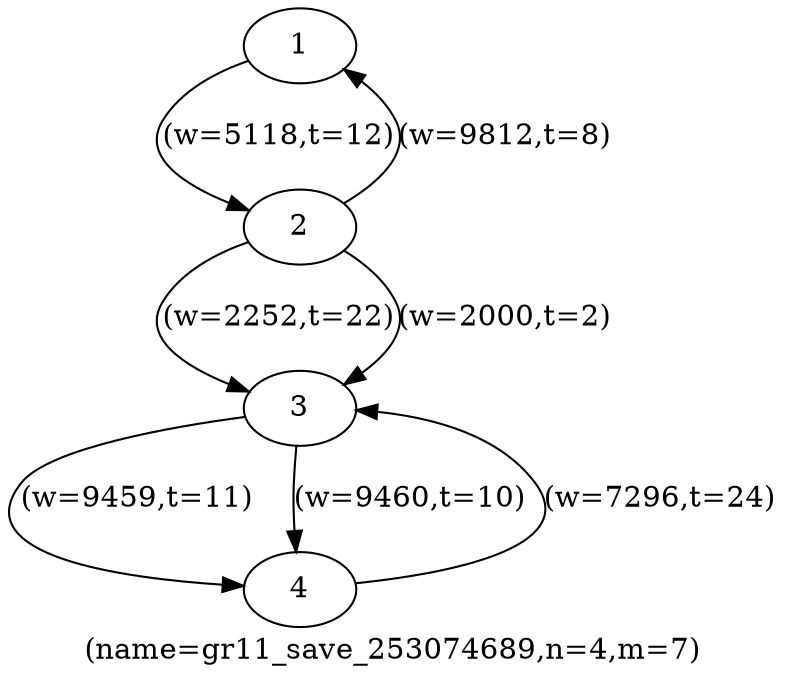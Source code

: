 digraph gr11_save_253074689 {
label="(name=gr11_save_253074689,n=4,m=7)";
	1 -> 2 [label="(w=5118,t=12)"];
	2 -> 1 [label="(w=9812,t=8)"];
	2 -> 3 [label="(w=2252,t=22)"];
	3 -> 4 [label="(w=9459,t=11)"];
	4 -> 3 [label="(w=7296,t=24)"];
	2 -> 3 [label="(w=2000,t=2)"];
	3 -> 4 [label="(w=9460,t=10)"];
4 [label="4"];
1 [label="1"];
3 [label="3"];
2 [label="2"];
}
